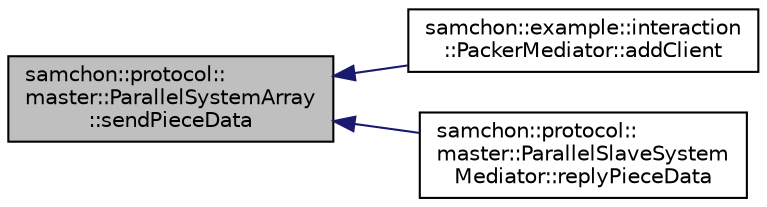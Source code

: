 digraph "samchon::protocol::master::ParallelSystemArray::sendPieceData"
{
  edge [fontname="Helvetica",fontsize="10",labelfontname="Helvetica",labelfontsize="10"];
  node [fontname="Helvetica",fontsize="10",shape=record];
  rankdir="LR";
  Node1 [label="samchon::protocol::\lmaster::ParallelSystemArray\l::sendPieceData",height=0.2,width=0.4,color="black", fillcolor="grey75", style="filled", fontcolor="black"];
  Node1 -> Node2 [dir="back",color="midnightblue",fontsize="10",style="solid",fontname="Helvetica"];
  Node2 [label="samchon::example::interaction\l::PackerMediator::addClient",height=0.2,width=0.4,color="black", fillcolor="white", style="filled",URL="$d7/d0a/classsamchon_1_1example_1_1interaction_1_1PackerMediator.html#a8d04d11f6948cf00d968549ab6279ff3",tooltip="Handling connection of a physical client. "];
  Node1 -> Node3 [dir="back",color="midnightblue",fontsize="10",style="solid",fontname="Helvetica"];
  Node3 [label="samchon::protocol::\lmaster::ParallelSlaveSystem\lMediator::replyPieceData",height=0.2,width=0.4,color="black", fillcolor="white", style="filled",URL="$df/db1/classsamchon_1_1protocol_1_1master_1_1ParallelSlaveSystemMediator.html#ae9c3cb502535cfdf35eece0fd58c7cf1",tooltip="Handle requested processes which are segmented. "];
}
